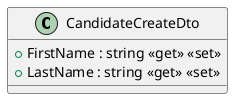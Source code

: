 @startuml
class CandidateCreateDto {
    + FirstName : string <<get>> <<set>>
    + LastName : string <<get>> <<set>>
}
@enduml
